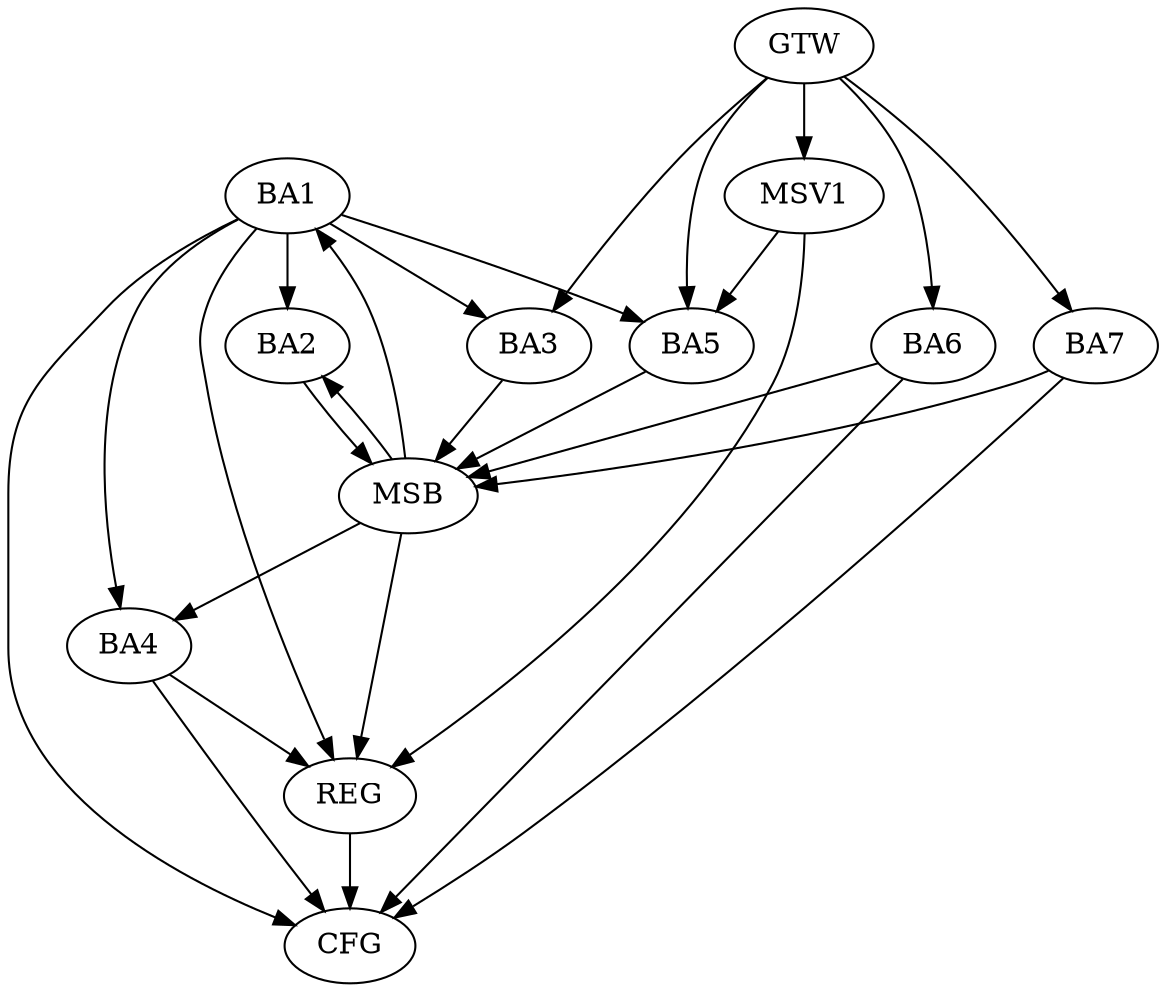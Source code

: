 strict digraph G {
  BA1 [ label="BA1" ];
  BA2 [ label="BA2" ];
  BA3 [ label="BA3" ];
  BA4 [ label="BA4" ];
  BA5 [ label="BA5" ];
  BA6 [ label="BA6" ];
  BA7 [ label="BA7" ];
  GTW [ label="GTW" ];
  REG [ label="REG" ];
  MSB [ label="MSB" ];
  CFG [ label="CFG" ];
  MSV1 [ label="MSV1" ];
  BA1 -> BA2;
  GTW -> BA3;
  GTW -> BA5;
  GTW -> BA6;
  GTW -> BA7;
  BA1 -> REG;
  BA4 -> REG;
  BA2 -> MSB;
  MSB -> BA1;
  MSB -> REG;
  BA3 -> MSB;
  MSB -> BA2;
  BA5 -> MSB;
  MSB -> BA4;
  BA6 -> MSB;
  BA7 -> MSB;
  BA4 -> CFG;
  BA6 -> CFG;
  BA7 -> CFG;
  REG -> CFG;
  BA1 -> CFG;
  BA1 -> BA4;
  BA1 -> BA3;
  BA1 -> BA5;
  MSV1 -> BA5;
  GTW -> MSV1;
  MSV1 -> REG;
}
